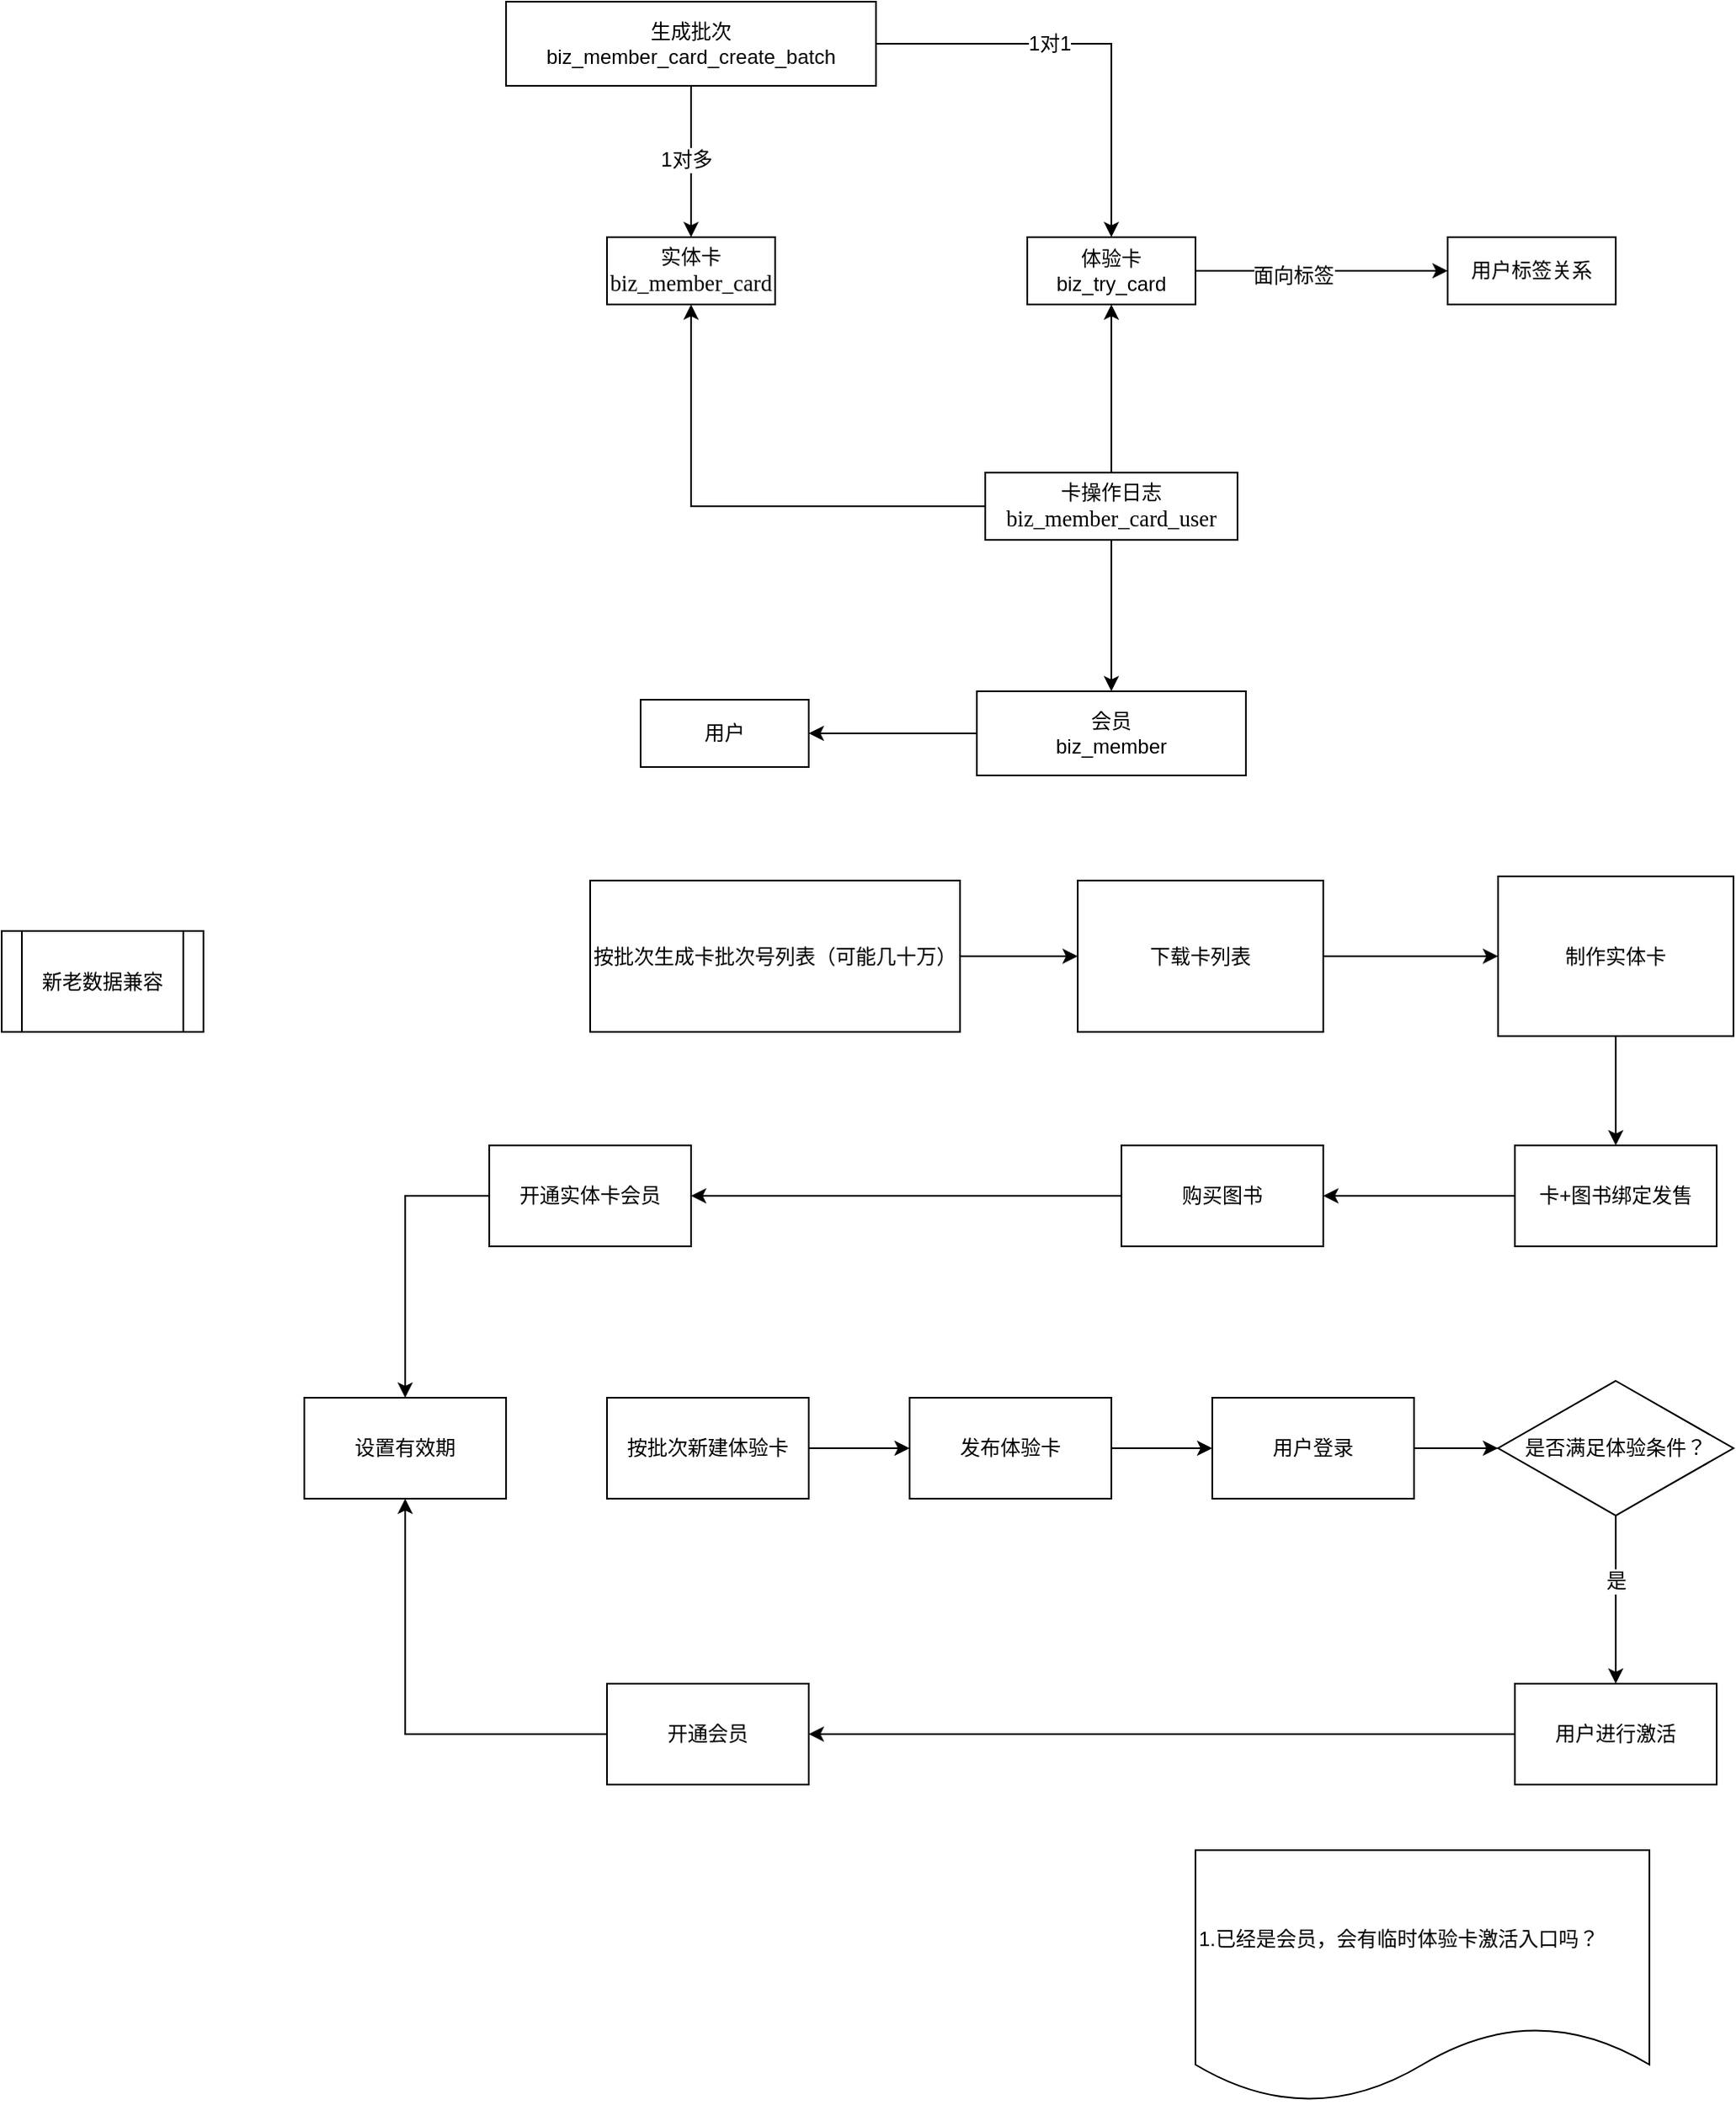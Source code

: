 <mxfile version="12.8.8" type="github">
  <diagram id="tWC3bvyy1KuU-ibMh0-T" name="Page-1">
    <mxGraphModel dx="2249" dy="1931" grid="1" gridSize="10" guides="1" tooltips="1" connect="1" arrows="1" fold="1" page="1" pageScale="1" pageWidth="827" pageHeight="1169" math="0" shadow="0">
      <root>
        <mxCell id="0" />
        <mxCell id="1" parent="0" />
        <mxCell id="dDY-Ve7HSEmPciSK5-vR-13" style="edgeStyle=orthogonalEdgeStyle;rounded=0;orthogonalLoop=1;jettySize=auto;html=1;exitX=0;exitY=0.5;exitDx=0;exitDy=0;entryX=1;entryY=0.5;entryDx=0;entryDy=0;" edge="1" parent="1" source="dDY-Ve7HSEmPciSK5-vR-5" target="dDY-Ve7HSEmPciSK5-vR-12">
          <mxGeometry relative="1" as="geometry" />
        </mxCell>
        <mxCell id="dDY-Ve7HSEmPciSK5-vR-5" value="会员&lt;br&gt;biz_member" style="whiteSpace=wrap;html=1;align=center;" vertex="1" parent="1">
          <mxGeometry x="300" y="330" width="160" height="50" as="geometry" />
        </mxCell>
        <mxCell id="dDY-Ve7HSEmPciSK5-vR-6" value="实体卡&lt;br&gt;&lt;span style=&quot;font-family: &amp;#34;times new romain&amp;#34; , &amp;#34;times&amp;#34; , &amp;#34;geneva&amp;#34; ; font-size: 13.333px ; text-align: -webkit-left ; background-color: rgb(255 , 255 , 255)&quot;&gt;biz_member_card&lt;/span&gt;" style="whiteSpace=wrap;html=1;align=center;" vertex="1" parent="1">
          <mxGeometry x="80" y="60" width="100" height="40" as="geometry" />
        </mxCell>
        <mxCell id="dDY-Ve7HSEmPciSK5-vR-21" style="edgeStyle=orthogonalEdgeStyle;rounded=0;orthogonalLoop=1;jettySize=auto;html=1;exitX=1;exitY=0.5;exitDx=0;exitDy=0;entryX=0;entryY=0.5;entryDx=0;entryDy=0;" edge="1" parent="1" source="dDY-Ve7HSEmPciSK5-vR-7" target="dDY-Ve7HSEmPciSK5-vR-20">
          <mxGeometry relative="1" as="geometry" />
        </mxCell>
        <mxCell id="dDY-Ve7HSEmPciSK5-vR-22" value="面向标签" style="text;html=1;align=center;verticalAlign=middle;resizable=0;points=[];labelBackgroundColor=#ffffff;" vertex="1" connectable="0" parent="dDY-Ve7HSEmPciSK5-vR-21">
          <mxGeometry x="-0.227" y="-3" relative="1" as="geometry">
            <mxPoint as="offset" />
          </mxGeometry>
        </mxCell>
        <mxCell id="dDY-Ve7HSEmPciSK5-vR-7" value="体验卡&lt;br&gt;biz_try_card" style="whiteSpace=wrap;html=1;align=center;" vertex="1" parent="1">
          <mxGeometry x="330" y="60" width="100" height="40" as="geometry" />
        </mxCell>
        <mxCell id="dDY-Ve7HSEmPciSK5-vR-9" style="edgeStyle=orthogonalEdgeStyle;rounded=0;orthogonalLoop=1;jettySize=auto;html=1;exitX=0;exitY=0.5;exitDx=0;exitDy=0;" edge="1" parent="1" source="dDY-Ve7HSEmPciSK5-vR-8" target="dDY-Ve7HSEmPciSK5-vR-6">
          <mxGeometry relative="1" as="geometry" />
        </mxCell>
        <mxCell id="dDY-Ve7HSEmPciSK5-vR-11" style="edgeStyle=orthogonalEdgeStyle;rounded=0;orthogonalLoop=1;jettySize=auto;html=1;exitX=0.5;exitY=0;exitDx=0;exitDy=0;entryX=0.5;entryY=1;entryDx=0;entryDy=0;" edge="1" parent="1" source="dDY-Ve7HSEmPciSK5-vR-8" target="dDY-Ve7HSEmPciSK5-vR-7">
          <mxGeometry relative="1" as="geometry" />
        </mxCell>
        <mxCell id="dDY-Ve7HSEmPciSK5-vR-14" style="edgeStyle=orthogonalEdgeStyle;rounded=0;orthogonalLoop=1;jettySize=auto;html=1;exitX=0.5;exitY=1;exitDx=0;exitDy=0;" edge="1" parent="1" source="dDY-Ve7HSEmPciSK5-vR-8" target="dDY-Ve7HSEmPciSK5-vR-5">
          <mxGeometry relative="1" as="geometry" />
        </mxCell>
        <mxCell id="dDY-Ve7HSEmPciSK5-vR-8" value="卡操作日志&lt;br&gt;&lt;span style=&quot;font-family: &amp;#34;times new romain&amp;#34; , &amp;#34;times&amp;#34; , &amp;#34;geneva&amp;#34; ; font-size: 13.333px ; text-align: -webkit-left ; background-color: rgb(255 , 255 , 255)&quot;&gt;biz_member_card_user&lt;/span&gt;" style="whiteSpace=wrap;html=1;align=center;" vertex="1" parent="1">
          <mxGeometry x="305" y="200" width="150" height="40" as="geometry" />
        </mxCell>
        <mxCell id="dDY-Ve7HSEmPciSK5-vR-12" value="用户" style="whiteSpace=wrap;html=1;align=center;" vertex="1" parent="1">
          <mxGeometry x="100" y="335" width="100" height="40" as="geometry" />
        </mxCell>
        <mxCell id="dDY-Ve7HSEmPciSK5-vR-16" style="edgeStyle=orthogonalEdgeStyle;rounded=0;orthogonalLoop=1;jettySize=auto;html=1;exitX=0.5;exitY=1;exitDx=0;exitDy=0;" edge="1" parent="1" source="dDY-Ve7HSEmPciSK5-vR-15" target="dDY-Ve7HSEmPciSK5-vR-6">
          <mxGeometry relative="1" as="geometry" />
        </mxCell>
        <mxCell id="dDY-Ve7HSEmPciSK5-vR-19" value="1对多" style="text;html=1;align=center;verticalAlign=middle;resizable=0;points=[];labelBackgroundColor=#ffffff;" vertex="1" connectable="0" parent="dDY-Ve7HSEmPciSK5-vR-16">
          <mxGeometry x="0.24" y="-3" relative="1" as="geometry">
            <mxPoint y="-12" as="offset" />
          </mxGeometry>
        </mxCell>
        <mxCell id="dDY-Ve7HSEmPciSK5-vR-17" style="edgeStyle=orthogonalEdgeStyle;rounded=0;orthogonalLoop=1;jettySize=auto;html=1;exitX=1;exitY=0.5;exitDx=0;exitDy=0;entryX=0.5;entryY=0;entryDx=0;entryDy=0;" edge="1" parent="1" source="dDY-Ve7HSEmPciSK5-vR-15" target="dDY-Ve7HSEmPciSK5-vR-7">
          <mxGeometry relative="1" as="geometry" />
        </mxCell>
        <mxCell id="dDY-Ve7HSEmPciSK5-vR-18" value="1对1" style="text;html=1;align=center;verticalAlign=middle;resizable=0;points=[];labelBackgroundColor=#ffffff;" vertex="1" connectable="0" parent="dDY-Ve7HSEmPciSK5-vR-17">
          <mxGeometry x="-0.192" relative="1" as="geometry">
            <mxPoint as="offset" />
          </mxGeometry>
        </mxCell>
        <mxCell id="dDY-Ve7HSEmPciSK5-vR-15" value="生成批次&lt;br&gt;biz_member_card_create_batch" style="whiteSpace=wrap;html=1;align=center;" vertex="1" parent="1">
          <mxGeometry x="20" y="-80" width="220" height="50" as="geometry" />
        </mxCell>
        <mxCell id="dDY-Ve7HSEmPciSK5-vR-20" value="用户标签关系" style="whiteSpace=wrap;html=1;align=center;" vertex="1" parent="1">
          <mxGeometry x="580" y="60" width="100" height="40" as="geometry" />
        </mxCell>
        <mxCell id="dDY-Ve7HSEmPciSK5-vR-25" style="edgeStyle=orthogonalEdgeStyle;rounded=0;orthogonalLoop=1;jettySize=auto;html=1;exitX=1;exitY=0.5;exitDx=0;exitDy=0;" edge="1" parent="1" source="dDY-Ve7HSEmPciSK5-vR-23" target="dDY-Ve7HSEmPciSK5-vR-24">
          <mxGeometry relative="1" as="geometry" />
        </mxCell>
        <mxCell id="dDY-Ve7HSEmPciSK5-vR-23" value="按批次生成卡批次号列表（可能几十万）" style="rounded=0;whiteSpace=wrap;html=1;fillColor=none;" vertex="1" parent="1">
          <mxGeometry x="70" y="442.5" width="220" height="90" as="geometry" />
        </mxCell>
        <mxCell id="dDY-Ve7HSEmPciSK5-vR-27" style="edgeStyle=orthogonalEdgeStyle;rounded=0;orthogonalLoop=1;jettySize=auto;html=1;exitX=1;exitY=0.5;exitDx=0;exitDy=0;entryX=0;entryY=0.5;entryDx=0;entryDy=0;" edge="1" parent="1" source="dDY-Ve7HSEmPciSK5-vR-24" target="dDY-Ve7HSEmPciSK5-vR-26">
          <mxGeometry relative="1" as="geometry" />
        </mxCell>
        <mxCell id="dDY-Ve7HSEmPciSK5-vR-24" value="下载卡列表" style="rounded=0;whiteSpace=wrap;html=1;fillColor=none;" vertex="1" parent="1">
          <mxGeometry x="360" y="442.5" width="146" height="90" as="geometry" />
        </mxCell>
        <mxCell id="dDY-Ve7HSEmPciSK5-vR-29" style="edgeStyle=orthogonalEdgeStyle;rounded=0;orthogonalLoop=1;jettySize=auto;html=1;exitX=0.5;exitY=1;exitDx=0;exitDy=0;entryX=0.5;entryY=0;entryDx=0;entryDy=0;" edge="1" parent="1" source="dDY-Ve7HSEmPciSK5-vR-26" target="dDY-Ve7HSEmPciSK5-vR-28">
          <mxGeometry relative="1" as="geometry" />
        </mxCell>
        <mxCell id="dDY-Ve7HSEmPciSK5-vR-26" value="制作实体卡" style="rounded=0;whiteSpace=wrap;html=1;" vertex="1" parent="1">
          <mxGeometry x="610" y="440" width="140" height="95" as="geometry" />
        </mxCell>
        <mxCell id="dDY-Ve7HSEmPciSK5-vR-31" style="edgeStyle=orthogonalEdgeStyle;rounded=0;orthogonalLoop=1;jettySize=auto;html=1;exitX=0;exitY=0.5;exitDx=0;exitDy=0;entryX=1;entryY=0.5;entryDx=0;entryDy=0;" edge="1" parent="1" source="dDY-Ve7HSEmPciSK5-vR-28" target="dDY-Ve7HSEmPciSK5-vR-30">
          <mxGeometry relative="1" as="geometry" />
        </mxCell>
        <mxCell id="dDY-Ve7HSEmPciSK5-vR-28" value="卡+图书绑定发售" style="rounded=0;whiteSpace=wrap;html=1;" vertex="1" parent="1">
          <mxGeometry x="620" y="600" width="120" height="60" as="geometry" />
        </mxCell>
        <mxCell id="dDY-Ve7HSEmPciSK5-vR-33" style="edgeStyle=orthogonalEdgeStyle;rounded=0;orthogonalLoop=1;jettySize=auto;html=1;exitX=0;exitY=0.5;exitDx=0;exitDy=0;entryX=1;entryY=0.5;entryDx=0;entryDy=0;" edge="1" parent="1" source="dDY-Ve7HSEmPciSK5-vR-30" target="dDY-Ve7HSEmPciSK5-vR-32">
          <mxGeometry relative="1" as="geometry" />
        </mxCell>
        <mxCell id="dDY-Ve7HSEmPciSK5-vR-30" value="购买图书" style="rounded=0;whiteSpace=wrap;html=1;" vertex="1" parent="1">
          <mxGeometry x="386" y="600" width="120" height="60" as="geometry" />
        </mxCell>
        <mxCell id="dDY-Ve7HSEmPciSK5-vR-53" style="edgeStyle=orthogonalEdgeStyle;rounded=0;orthogonalLoop=1;jettySize=auto;html=1;exitX=0;exitY=0.5;exitDx=0;exitDy=0;" edge="1" parent="1" source="dDY-Ve7HSEmPciSK5-vR-32" target="dDY-Ve7HSEmPciSK5-vR-51">
          <mxGeometry relative="1" as="geometry" />
        </mxCell>
        <mxCell id="dDY-Ve7HSEmPciSK5-vR-32" value="开通实体卡会员" style="rounded=0;whiteSpace=wrap;html=1;fillColor=none;" vertex="1" parent="1">
          <mxGeometry x="10" y="600" width="120" height="60" as="geometry" />
        </mxCell>
        <mxCell id="dDY-Ve7HSEmPciSK5-vR-36" style="edgeStyle=orthogonalEdgeStyle;rounded=0;orthogonalLoop=1;jettySize=auto;html=1;exitX=1;exitY=0.5;exitDx=0;exitDy=0;entryX=0;entryY=0.5;entryDx=0;entryDy=0;" edge="1" parent="1" source="dDY-Ve7HSEmPciSK5-vR-34" target="dDY-Ve7HSEmPciSK5-vR-35">
          <mxGeometry relative="1" as="geometry" />
        </mxCell>
        <mxCell id="dDY-Ve7HSEmPciSK5-vR-34" value="&lt;span style=&quot;white-space: normal&quot;&gt;按批次新建体验卡&lt;/span&gt;" style="rounded=0;whiteSpace=wrap;html=1;fillColor=none;" vertex="1" parent="1">
          <mxGeometry x="80" y="750" width="120" height="60" as="geometry" />
        </mxCell>
        <mxCell id="dDY-Ve7HSEmPciSK5-vR-38" style="edgeStyle=orthogonalEdgeStyle;rounded=0;orthogonalLoop=1;jettySize=auto;html=1;exitX=1;exitY=0.5;exitDx=0;exitDy=0;entryX=0;entryY=0.5;entryDx=0;entryDy=0;" edge="1" parent="1" source="dDY-Ve7HSEmPciSK5-vR-35" target="dDY-Ve7HSEmPciSK5-vR-41">
          <mxGeometry relative="1" as="geometry">
            <mxPoint x="440" y="780" as="targetPoint" />
          </mxGeometry>
        </mxCell>
        <mxCell id="dDY-Ve7HSEmPciSK5-vR-35" value="发布体验卡" style="rounded=0;whiteSpace=wrap;html=1;fillColor=none;" vertex="1" parent="1">
          <mxGeometry x="260" y="750" width="120" height="60" as="geometry" />
        </mxCell>
        <mxCell id="dDY-Ve7HSEmPciSK5-vR-45" style="edgeStyle=orthogonalEdgeStyle;rounded=0;orthogonalLoop=1;jettySize=auto;html=1;exitX=0.5;exitY=1;exitDx=0;exitDy=0;" edge="1" parent="1" source="dDY-Ve7HSEmPciSK5-vR-40" target="dDY-Ve7HSEmPciSK5-vR-44">
          <mxGeometry relative="1" as="geometry" />
        </mxCell>
        <mxCell id="dDY-Ve7HSEmPciSK5-vR-46" value="是" style="text;html=1;align=center;verticalAlign=middle;resizable=0;points=[];labelBackgroundColor=#ffffff;" vertex="1" connectable="0" parent="dDY-Ve7HSEmPciSK5-vR-45">
          <mxGeometry x="-0.217" relative="1" as="geometry">
            <mxPoint as="offset" />
          </mxGeometry>
        </mxCell>
        <mxCell id="dDY-Ve7HSEmPciSK5-vR-40" value="是否满足体验条件？" style="rhombus;whiteSpace=wrap;html=1;fillColor=none;" vertex="1" parent="1">
          <mxGeometry x="610" y="740" width="140" height="80" as="geometry" />
        </mxCell>
        <mxCell id="dDY-Ve7HSEmPciSK5-vR-43" style="edgeStyle=orthogonalEdgeStyle;rounded=0;orthogonalLoop=1;jettySize=auto;html=1;exitX=1;exitY=0.5;exitDx=0;exitDy=0;" edge="1" parent="1" source="dDY-Ve7HSEmPciSK5-vR-41" target="dDY-Ve7HSEmPciSK5-vR-40">
          <mxGeometry relative="1" as="geometry" />
        </mxCell>
        <mxCell id="dDY-Ve7HSEmPciSK5-vR-41" value="用户登录" style="rounded=0;whiteSpace=wrap;html=1;fillColor=none;" vertex="1" parent="1">
          <mxGeometry x="440" y="750" width="120" height="60" as="geometry" />
        </mxCell>
        <mxCell id="dDY-Ve7HSEmPciSK5-vR-48" style="edgeStyle=orthogonalEdgeStyle;rounded=0;orthogonalLoop=1;jettySize=auto;html=1;exitX=0;exitY=0.5;exitDx=0;exitDy=0;entryX=1;entryY=0.5;entryDx=0;entryDy=0;" edge="1" parent="1" source="dDY-Ve7HSEmPciSK5-vR-44" target="dDY-Ve7HSEmPciSK5-vR-47">
          <mxGeometry relative="1" as="geometry" />
        </mxCell>
        <mxCell id="dDY-Ve7HSEmPciSK5-vR-44" value="用户进行激活" style="rounded=0;whiteSpace=wrap;html=1;fillColor=none;" vertex="1" parent="1">
          <mxGeometry x="620" y="920" width="120" height="60" as="geometry" />
        </mxCell>
        <mxCell id="dDY-Ve7HSEmPciSK5-vR-52" style="edgeStyle=orthogonalEdgeStyle;rounded=0;orthogonalLoop=1;jettySize=auto;html=1;exitX=0;exitY=0.5;exitDx=0;exitDy=0;entryX=0.5;entryY=1;entryDx=0;entryDy=0;" edge="1" parent="1" source="dDY-Ve7HSEmPciSK5-vR-47" target="dDY-Ve7HSEmPciSK5-vR-51">
          <mxGeometry relative="1" as="geometry" />
        </mxCell>
        <mxCell id="dDY-Ve7HSEmPciSK5-vR-47" value="开通会员" style="rounded=0;whiteSpace=wrap;html=1;fillColor=none;" vertex="1" parent="1">
          <mxGeometry x="80" y="920" width="120" height="60" as="geometry" />
        </mxCell>
        <mxCell id="dDY-Ve7HSEmPciSK5-vR-50" value="1.已经是会员，会有临时体验卡激活入口吗？" style="shape=document;whiteSpace=wrap;html=1;boundedLbl=1;fillColor=none;align=left;" vertex="1" parent="1">
          <mxGeometry x="430" y="1019" width="270" height="150" as="geometry" />
        </mxCell>
        <mxCell id="dDY-Ve7HSEmPciSK5-vR-51" value="设置有效期" style="rounded=0;whiteSpace=wrap;html=1;fillColor=none;" vertex="1" parent="1">
          <mxGeometry x="-100" y="750" width="120" height="60" as="geometry" />
        </mxCell>
        <mxCell id="dDY-Ve7HSEmPciSK5-vR-55" value="&lt;span style=&quot;white-space: normal&quot;&gt;新老数据兼容&lt;/span&gt;" style="shape=process;whiteSpace=wrap;html=1;backgroundOutline=1;fillColor=none;" vertex="1" parent="1">
          <mxGeometry x="-280" y="472.5" width="120" height="60" as="geometry" />
        </mxCell>
      </root>
    </mxGraphModel>
  </diagram>
</mxfile>
